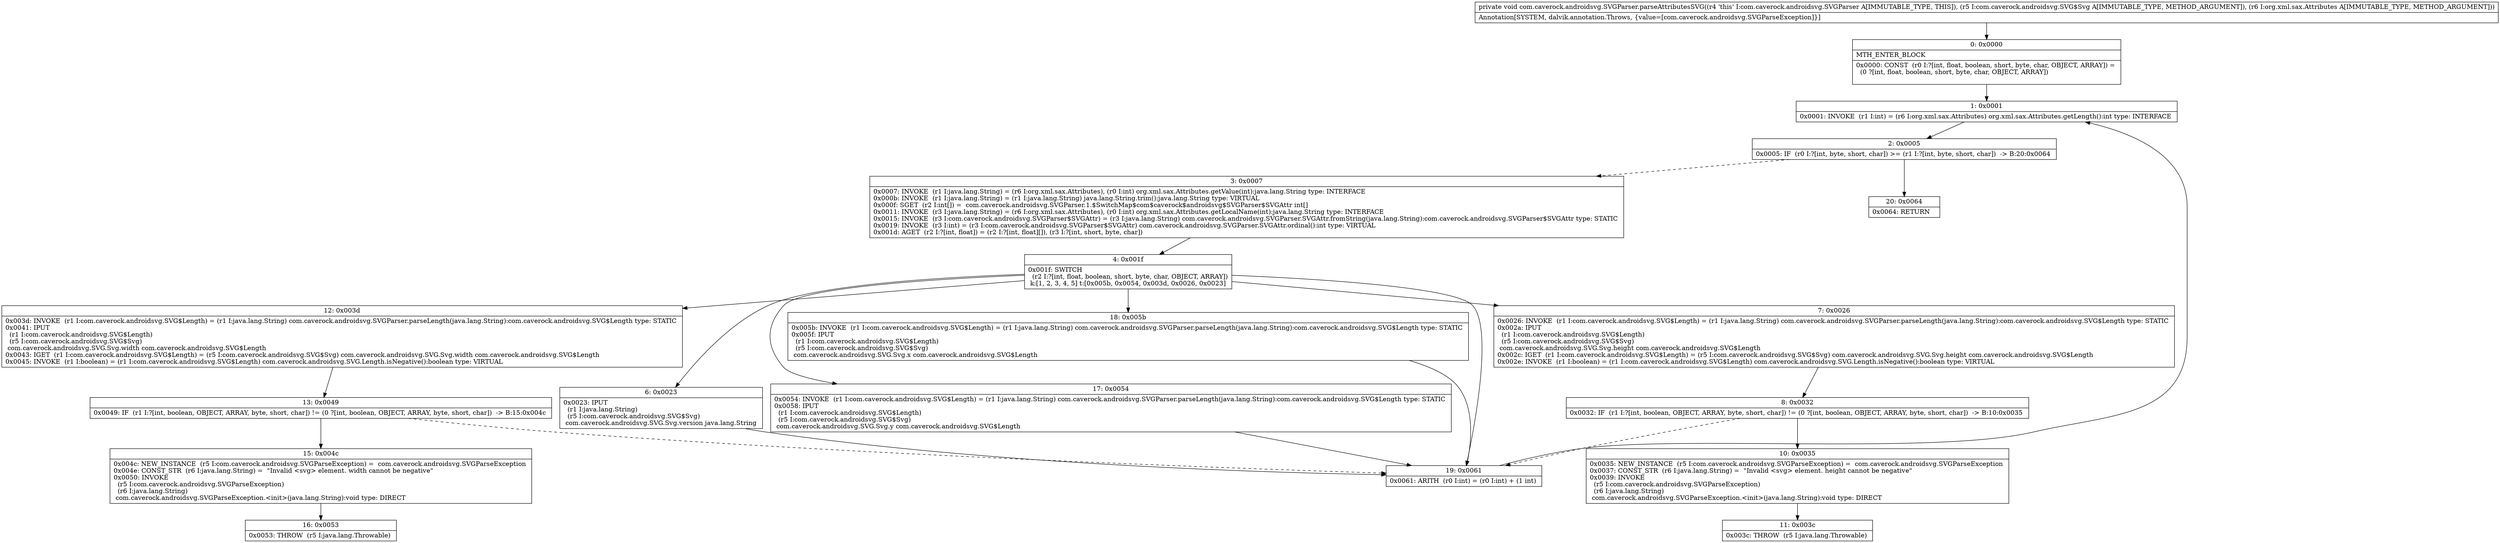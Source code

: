 digraph "CFG forcom.caverock.androidsvg.SVGParser.parseAttributesSVG(Lcom\/caverock\/androidsvg\/SVG$Svg;Lorg\/xml\/sax\/Attributes;)V" {
Node_0 [shape=record,label="{0\:\ 0x0000|MTH_ENTER_BLOCK\l|0x0000: CONST  (r0 I:?[int, float, boolean, short, byte, char, OBJECT, ARRAY]) = \l  (0 ?[int, float, boolean, short, byte, char, OBJECT, ARRAY])\l \l}"];
Node_1 [shape=record,label="{1\:\ 0x0001|0x0001: INVOKE  (r1 I:int) = (r6 I:org.xml.sax.Attributes) org.xml.sax.Attributes.getLength():int type: INTERFACE \l}"];
Node_2 [shape=record,label="{2\:\ 0x0005|0x0005: IF  (r0 I:?[int, byte, short, char]) \>= (r1 I:?[int, byte, short, char])  \-\> B:20:0x0064 \l}"];
Node_3 [shape=record,label="{3\:\ 0x0007|0x0007: INVOKE  (r1 I:java.lang.String) = (r6 I:org.xml.sax.Attributes), (r0 I:int) org.xml.sax.Attributes.getValue(int):java.lang.String type: INTERFACE \l0x000b: INVOKE  (r1 I:java.lang.String) = (r1 I:java.lang.String) java.lang.String.trim():java.lang.String type: VIRTUAL \l0x000f: SGET  (r2 I:int[]) =  com.caverock.androidsvg.SVGParser.1.$SwitchMap$com$caverock$androidsvg$SVGParser$SVGAttr int[] \l0x0011: INVOKE  (r3 I:java.lang.String) = (r6 I:org.xml.sax.Attributes), (r0 I:int) org.xml.sax.Attributes.getLocalName(int):java.lang.String type: INTERFACE \l0x0015: INVOKE  (r3 I:com.caverock.androidsvg.SVGParser$SVGAttr) = (r3 I:java.lang.String) com.caverock.androidsvg.SVGParser.SVGAttr.fromString(java.lang.String):com.caverock.androidsvg.SVGParser$SVGAttr type: STATIC \l0x0019: INVOKE  (r3 I:int) = (r3 I:com.caverock.androidsvg.SVGParser$SVGAttr) com.caverock.androidsvg.SVGParser.SVGAttr.ordinal():int type: VIRTUAL \l0x001d: AGET  (r2 I:?[int, float]) = (r2 I:?[int, float][]), (r3 I:?[int, short, byte, char]) \l}"];
Node_4 [shape=record,label="{4\:\ 0x001f|0x001f: SWITCH  \l  (r2 I:?[int, float, boolean, short, byte, char, OBJECT, ARRAY])\l k:[1, 2, 3, 4, 5] t:[0x005b, 0x0054, 0x003d, 0x0026, 0x0023] \l}"];
Node_6 [shape=record,label="{6\:\ 0x0023|0x0023: IPUT  \l  (r1 I:java.lang.String)\l  (r5 I:com.caverock.androidsvg.SVG$Svg)\l com.caverock.androidsvg.SVG.Svg.version java.lang.String \l}"];
Node_7 [shape=record,label="{7\:\ 0x0026|0x0026: INVOKE  (r1 I:com.caverock.androidsvg.SVG$Length) = (r1 I:java.lang.String) com.caverock.androidsvg.SVGParser.parseLength(java.lang.String):com.caverock.androidsvg.SVG$Length type: STATIC \l0x002a: IPUT  \l  (r1 I:com.caverock.androidsvg.SVG$Length)\l  (r5 I:com.caverock.androidsvg.SVG$Svg)\l com.caverock.androidsvg.SVG.Svg.height com.caverock.androidsvg.SVG$Length \l0x002c: IGET  (r1 I:com.caverock.androidsvg.SVG$Length) = (r5 I:com.caverock.androidsvg.SVG$Svg) com.caverock.androidsvg.SVG.Svg.height com.caverock.androidsvg.SVG$Length \l0x002e: INVOKE  (r1 I:boolean) = (r1 I:com.caverock.androidsvg.SVG$Length) com.caverock.androidsvg.SVG.Length.isNegative():boolean type: VIRTUAL \l}"];
Node_8 [shape=record,label="{8\:\ 0x0032|0x0032: IF  (r1 I:?[int, boolean, OBJECT, ARRAY, byte, short, char]) != (0 ?[int, boolean, OBJECT, ARRAY, byte, short, char])  \-\> B:10:0x0035 \l}"];
Node_10 [shape=record,label="{10\:\ 0x0035|0x0035: NEW_INSTANCE  (r5 I:com.caverock.androidsvg.SVGParseException) =  com.caverock.androidsvg.SVGParseException \l0x0037: CONST_STR  (r6 I:java.lang.String) =  \"Invalid \<svg\> element. height cannot be negative\" \l0x0039: INVOKE  \l  (r5 I:com.caverock.androidsvg.SVGParseException)\l  (r6 I:java.lang.String)\l com.caverock.androidsvg.SVGParseException.\<init\>(java.lang.String):void type: DIRECT \l}"];
Node_11 [shape=record,label="{11\:\ 0x003c|0x003c: THROW  (r5 I:java.lang.Throwable) \l}"];
Node_12 [shape=record,label="{12\:\ 0x003d|0x003d: INVOKE  (r1 I:com.caverock.androidsvg.SVG$Length) = (r1 I:java.lang.String) com.caverock.androidsvg.SVGParser.parseLength(java.lang.String):com.caverock.androidsvg.SVG$Length type: STATIC \l0x0041: IPUT  \l  (r1 I:com.caverock.androidsvg.SVG$Length)\l  (r5 I:com.caverock.androidsvg.SVG$Svg)\l com.caverock.androidsvg.SVG.Svg.width com.caverock.androidsvg.SVG$Length \l0x0043: IGET  (r1 I:com.caverock.androidsvg.SVG$Length) = (r5 I:com.caverock.androidsvg.SVG$Svg) com.caverock.androidsvg.SVG.Svg.width com.caverock.androidsvg.SVG$Length \l0x0045: INVOKE  (r1 I:boolean) = (r1 I:com.caverock.androidsvg.SVG$Length) com.caverock.androidsvg.SVG.Length.isNegative():boolean type: VIRTUAL \l}"];
Node_13 [shape=record,label="{13\:\ 0x0049|0x0049: IF  (r1 I:?[int, boolean, OBJECT, ARRAY, byte, short, char]) != (0 ?[int, boolean, OBJECT, ARRAY, byte, short, char])  \-\> B:15:0x004c \l}"];
Node_15 [shape=record,label="{15\:\ 0x004c|0x004c: NEW_INSTANCE  (r5 I:com.caverock.androidsvg.SVGParseException) =  com.caverock.androidsvg.SVGParseException \l0x004e: CONST_STR  (r6 I:java.lang.String) =  \"Invalid \<svg\> element. width cannot be negative\" \l0x0050: INVOKE  \l  (r5 I:com.caverock.androidsvg.SVGParseException)\l  (r6 I:java.lang.String)\l com.caverock.androidsvg.SVGParseException.\<init\>(java.lang.String):void type: DIRECT \l}"];
Node_16 [shape=record,label="{16\:\ 0x0053|0x0053: THROW  (r5 I:java.lang.Throwable) \l}"];
Node_17 [shape=record,label="{17\:\ 0x0054|0x0054: INVOKE  (r1 I:com.caverock.androidsvg.SVG$Length) = (r1 I:java.lang.String) com.caverock.androidsvg.SVGParser.parseLength(java.lang.String):com.caverock.androidsvg.SVG$Length type: STATIC \l0x0058: IPUT  \l  (r1 I:com.caverock.androidsvg.SVG$Length)\l  (r5 I:com.caverock.androidsvg.SVG$Svg)\l com.caverock.androidsvg.SVG.Svg.y com.caverock.androidsvg.SVG$Length \l}"];
Node_18 [shape=record,label="{18\:\ 0x005b|0x005b: INVOKE  (r1 I:com.caverock.androidsvg.SVG$Length) = (r1 I:java.lang.String) com.caverock.androidsvg.SVGParser.parseLength(java.lang.String):com.caverock.androidsvg.SVG$Length type: STATIC \l0x005f: IPUT  \l  (r1 I:com.caverock.androidsvg.SVG$Length)\l  (r5 I:com.caverock.androidsvg.SVG$Svg)\l com.caverock.androidsvg.SVG.Svg.x com.caverock.androidsvg.SVG$Length \l}"];
Node_19 [shape=record,label="{19\:\ 0x0061|0x0061: ARITH  (r0 I:int) = (r0 I:int) + (1 int) \l}"];
Node_20 [shape=record,label="{20\:\ 0x0064|0x0064: RETURN   \l}"];
MethodNode[shape=record,label="{private void com.caverock.androidsvg.SVGParser.parseAttributesSVG((r4 'this' I:com.caverock.androidsvg.SVGParser A[IMMUTABLE_TYPE, THIS]), (r5 I:com.caverock.androidsvg.SVG$Svg A[IMMUTABLE_TYPE, METHOD_ARGUMENT]), (r6 I:org.xml.sax.Attributes A[IMMUTABLE_TYPE, METHOD_ARGUMENT]))  | Annotation[SYSTEM, dalvik.annotation.Throws, \{value=[com.caverock.androidsvg.SVGParseException]\}]\l}"];
MethodNode -> Node_0;
Node_0 -> Node_1;
Node_1 -> Node_2;
Node_2 -> Node_3[style=dashed];
Node_2 -> Node_20;
Node_3 -> Node_4;
Node_4 -> Node_6;
Node_4 -> Node_7;
Node_4 -> Node_12;
Node_4 -> Node_17;
Node_4 -> Node_18;
Node_4 -> Node_19;
Node_6 -> Node_19;
Node_7 -> Node_8;
Node_8 -> Node_10;
Node_8 -> Node_19[style=dashed];
Node_10 -> Node_11;
Node_12 -> Node_13;
Node_13 -> Node_15;
Node_13 -> Node_19[style=dashed];
Node_15 -> Node_16;
Node_17 -> Node_19;
Node_18 -> Node_19;
Node_19 -> Node_1;
}

